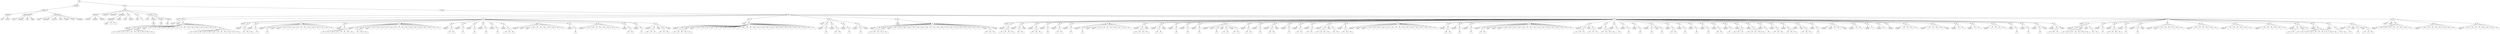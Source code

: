 digraph Tree {
	"t0" [label = "TEI"];
	"t1" [label = "teiHeader"];
	"t2" [label = "fileDesc"];
	"t3" [label = "titleStmt"];
	"t4" [label = "title"];
	"t5" [label = "author"];
	"t6" [label = "publicationStmt"];
	"t7" [label = "editor"];
	"t8" [label = "publisher"];
	"t9" [label = "idno"];
	"t10" [label = "rights"];
	"t11" [label = "SourceDesc"];
	"t12" [label = "genre"];
	"t13" [label = "inspiration"];
	"t14" [label = "structure"];
	"t15" [label = "type"];
	"t16" [label = "periode"];
	"t17" [label = "taille"];
	"t18" [label = "permalien"];
	"t19" [label = "text"];
	"t20" [label = "front"];
	"t21" [label = "docTitle"];
	"t22" [label = "titlePart"];
	"t23" [label = "titlePart"];
	"t24" [label = "titlePart"];
	"t25" [label = "docDate"];
	"t26" [label = "docAuthor"];
	"t27" [label = "docImprint"];
	"t28" [label = "approbation"];
	"t29" [label = "head"];
	"t30" [label = "p"];
	"t31" [label = "p"];
	"t32" [label = "printer"];
	"t33" [label = "div"];
	"t34" [label = "head"];
	"t35" [label = "adresse"];
	"t36" [label = "div"];
	"t37" [label = "head"];
	"t38" [label = "p"];
	"t39" [label = "castList"];
	"t40" [label = "head"];
	"t41" [label = "castItem"];
	"t42" [label = "role"];
	"t43" [label = "castItem"];
	"t44" [label = "role"];
	"t45" [label = "castItem"];
	"t46" [label = "role"];
	"t47" [label = "set"];
	"t48" [label = "body"];
	"t49" [label = "div1"];
	"t50" [label = "head"];
	"t51" [label = "div2"];
	"t52" [label = "head"];
	"t53" [label = "stage"];
	"t54" [label = "sp"];
	"t55" [label = "speaker"];
	"t56" [label = "p"];
	"t57" [label = "s"];
	"t58" [label = "s"];
	"t59" [label = "s"];
	"t60" [label = "s"];
	"t61" [label = "s"];
	"t62" [label = "s"];
	"t63" [label = "s"];
	"t64" [label = "s"];
	"t65" [label = "s"];
	"t66" [label = "s"];
	"t67" [label = "stage"];
	"t68" [label = "stage"];
	"t69" [label = "l"];
	"t70" [label = "l"];
	"t71" [label = "l"];
	"t72" [label = "l"];
	"t73" [label = "l"];
	"t74" [label = "l"];
	"t75" [label = "l"];
	"t76" [label = "l"];
	"t77" [label = "l"];
	"t78" [label = "l"];
	"t79" [label = "l"];
	"t80" [label = "l"];
	"t81" [label = "l"];
	"t82" [label = "l"];
	"t83" [label = "l"];
	"t84" [label = "l"];
	"t85" [label = "p"];
	"t86" [label = "s"];
	"t87" [label = "s"];
	"t88" [label = "s"];
	"t89" [label = "s"];
	"t90" [label = "s"];
	"t91" [label = "s"];
	"t92" [label = "s"];
	"t93" [label = "s"];
	"t94" [label = "s"];
	"t95" [label = "s"];
	"t96" [label = "s"];
	"t97" [label = "s"];
	"t98" [label = "div2"];
	"t99" [label = "head"];
	"t100" [label = "sp"];
	"t101" [label = "speaker"];
	"t102" [label = "p"];
	"t103" [label = "s"];
	"t104" [label = "s"];
	"t105" [label = "s"];
	"t106" [label = "sp"];
	"t107" [label = "speaker"];
	"t108" [label = "p"];
	"t109" [label = "s"];
	"t110" [label = "sp"];
	"t111" [label = "speaker"];
	"t112" [label = "p"];
	"t113" [label = "s"];
	"t114" [label = "stage"];
	"t115" [label = "stage"];
	"t116" [label = "l"];
	"t117" [label = "l"];
	"t118" [label = "l"];
	"t119" [label = "l"];
	"t120" [label = "l"];
	"t121" [label = "l"];
	"t122" [label = "l"];
	"t123" [label = "l"];
	"t124" [label = "l"];
	"t125" [label = "l"];
	"t126" [label = "l"];
	"t127" [label = "l"];
	"t128" [label = "sp"];
	"t129" [label = "speaker"];
	"t130" [label = "p"];
	"t131" [label = "s"];
	"t132" [label = "s"];
	"t133" [label = "s"];
	"t134" [label = "s"];
	"t135" [label = "s"];
	"t136" [label = "s"];
	"t137" [label = "s"];
	"t138" [label = "s"];
	"t139" [label = "sp"];
	"t140" [label = "speaker"];
	"t141" [label = "p"];
	"t142" [label = "s"];
	"t143" [label = "s"];
	"t144" [label = "s"];
	"t145" [label = "stage"];
	"t146" [label = "stage"];
	"t147" [label = "l"];
	"t148" [label = "l"];
	"t149" [label = "l"];
	"t150" [label = "l"];
	"t151" [label = "l"];
	"t152" [label = "l"];
	"t153" [label = "l"];
	"t154" [label = "l"];
	"t155" [label = "l"];
	"t156" [label = "l"];
	"t157" [label = "l"];
	"t158" [label = "l"];
	"t159" [label = "l"];
	"t160" [label = "l"];
	"t161" [label = "l"];
	"t162" [label = "l"];
	"t163" [label = "sp"];
	"t164" [label = "speaker"];
	"t165" [label = "p"];
	"t166" [label = "s"];
	"t167" [label = "s"];
	"t168" [label = "sp"];
	"t169" [label = "speaker"];
	"t170" [label = "p"];
	"t171" [label = "s"];
	"t172" [label = "sp"];
	"t173" [label = "speaker"];
	"t174" [label = "p"];
	"t175" [label = "s"];
	"t176" [label = "sp"];
	"t177" [label = "speaker"];
	"t178" [label = "p"];
	"t179" [label = "s"];
	"t180" [label = "sp"];
	"t181" [label = "speaker"];
	"t182" [label = "p"];
	"t183" [label = "s"];
	"t184" [label = "sp"];
	"t185" [label = "speaker"];
	"t186" [label = "p"];
	"t187" [label = "s"];
	"t188" [label = "s"];
	"t189" [label = "s"];
	"t190" [label = "sp"];
	"t191" [label = "speaker"];
	"t192" [label = "stage"];
	"t193" [label = "stage"];
	"t194" [label = "l"];
	"t195" [label = "l"];
	"t196" [label = "l"];
	"t197" [label = "l"];
	"t198" [label = "l"];
	"t199" [label = "l"];
	"t200" [label = "l"];
	"t201" [label = "l"];
	"t202" [label = "sp"];
	"t203" [label = "speaker"];
	"t204" [label = "p"];
	"t205" [label = "s"];
	"t206" [label = "sp"];
	"t207" [label = "speaker"];
	"t208" [label = "l"];
	"t209" [label = "l"];
	"t210" [label = "l"];
	"t211" [label = "l"];
	"t212" [label = "l"];
	"t213" [label = "l"];
	"t214" [label = "l"];
	"t215" [label = "l"];
	"t216" [label = "sp"];
	"t217" [label = "speaker"];
	"t218" [label = "p"];
	"t219" [label = "s"];
	"t220" [label = "s"];
	"t221" [label = "sp"];
	"t222" [label = "speaker"];
	"t223" [label = "p"];
	"t224" [label = "s"];
	"t225" [label = "sp"];
	"t226" [label = "speaker"];
	"t227" [label = "p"];
	"t228" [label = "s"];
	"t229" [label = "s"];
	"t230" [label = "s"];
	"t231" [label = "stage"];
	"t232" [label = "p"];
	"t233" [label = "s"];
	"t234" [label = "s"];
	"t235" [label = "s"];
	"t236" [label = "stage"];
	"t237" [label = "div2"];
	"t238" [label = "head"];
	"t239" [label = "sp"];
	"t240" [label = "speaker"];
	"t241" [label = "p"];
	"t242" [label = "s"];
	"t243" [label = "s"];
	"t244" [label = "s"];
	"t245" [label = "s"];
	"t246" [label = "s"];
	"t247" [label = "stage"];
	"t248" [label = "stage"];
	"t249" [label = "l"];
	"t250" [label = "l"];
	"t251" [label = "l"];
	"t252" [label = "l"];
	"t253" [label = "l"];
	"t254" [label = "l"];
	"t255" [label = "l"];
	"t256" [label = "l"];
	"t257" [label = "l"];
	"t258" [label = "l"];
	"t259" [label = "l"];
	"t260" [label = "l"];
	"t261" [label = "l"];
	"t262" [label = "l"];
	"t263" [label = "l"];
	"t264" [label = "l"];
	"t265" [label = "l"];
	"t266" [label = "l"];
	"t267" [label = "l"];
	"t268" [label = "l"];
	"t269" [label = "l"];
	"t270" [label = "l"];
	"t271" [label = "l"];
	"t272" [label = "l"];
	"t273" [label = "l"];
	"t274" [label = "l"];
	"t275" [label = "l"];
	"t276" [label = "div2"];
	"t277" [label = "head"];
	"t278" [label = "sp"];
	"t279" [label = "speaker"];
	"t280" [label = "p"];
	"t281" [label = "s"];
	"t282" [label = "sp"];
	"t283" [label = "speaker"];
	"t284" [label = "p"];
	"t285" [label = "s"];
	"t286" [label = "s"];
	"t287" [label = "sp"];
	"t288" [label = "speaker"];
	"t289" [label = "p"];
	"t290" [label = "s"];
	"t291" [label = "sp"];
	"t292" [label = "speaker"];
	"t293" [label = "p"];
	"t294" [label = "s"];
	"t295" [label = "stage"];
	"t296" [label = "div2"];
	"t297" [label = "head"];
	"t298" [label = "sp"];
	"t299" [label = "speaker"];
	"t300" [label = "p"];
	"t301" [label = "s"];
	"t302" [label = "s"];
	"t303" [label = "s"];
	"t304" [label = "s"];
	"t305" [label = "s"];
	"t306" [label = "stage"];
	"t307" [label = "stage"];
	"t308" [label = "l"];
	"t309" [label = "l"];
	"t310" [label = "l"];
	"t311" [label = "l"];
	"t312" [label = "l"];
	"t313" [label = "l"];
	"t314" [label = "l"];
	"t315" [label = "l"];
	"t316" [label = "l"];
	"t317" [label = "l"];
	"t318" [label = "l"];
	"t319" [label = "l"];
	"t320" [label = "l"];
	"t321" [label = "l"];
	"t322" [label = "l"];
	"t323" [label = "l"];
	"t324" [label = "l"];
	"t325" [label = "l"];
	"t326" [label = "l"];
	"t327" [label = "l"];
	"t328" [label = "stage"];
	"t329" [label = "p"];
	"t330" [label = "s"];
	"t331" [label = "s"];
	"t332" [label = "s"];
	"t333" [label = "stage"];
	"t334" [label = "div2"];
	"t335" [label = "head"];
	"t336" [label = "sp"];
	"t337" [label = "speaker"];
	"t338" [label = "p"];
	"t339" [label = "s"];
	"t340" [label = "s"];
	"t341" [label = "s"];
	"t342" [label = "s"];
	"t343" [label = "sp"];
	"t344" [label = "speaker"];
	"t345" [label = "p"];
	"t346" [label = "s"];
	"t347" [label = "s"];
	"t348" [label = "stage"];
	"t349" [label = "sp"];
	"t350" [label = "speaker"];
	"t351" [label = "p"];
	"t352" [label = "s"];
	"t353" [label = "s"];
	"t354" [label = "s"];
	"t355" [label = "sp"];
	"t356" [label = "speaker"];
	"t357" [label = "p"];
	"t358" [label = "s"];
	"t359" [label = "sp"];
	"t360" [label = "speaker"];
	"t361" [label = "p"];
	"t362" [label = "s"];
	"t363" [label = "s"];
	"t364" [label = "sp"];
	"t365" [label = "speaker"];
	"t366" [label = "p"];
	"t367" [label = "s"];
	"t368" [label = "sp"];
	"t369" [label = "speaker"];
	"t370" [label = "p"];
	"t371" [label = "s"];
	"t372" [label = "stage"];
	"t373" [label = "stage"];
	"t374" [label = "l"];
	"t375" [label = "l"];
	"t376" [label = "l"];
	"t377" [label = "l"];
	"t378" [label = "l"];
	"t379" [label = "l"];
	"t380" [label = "l"];
	"t381" [label = "l"];
	"t382" [label = "sp"];
	"t383" [label = "speaker"];
	"t384" [label = "p"];
	"t385" [label = "s"];
	"t386" [label = "s"];
	"t387" [label = "s"];
	"t388" [label = "s"];
	"t389" [label = "stage"];
	"t390" [label = "sp"];
	"t391" [label = "speaker"];
	"t392" [label = "p"];
	"t393" [label = "s"];
	"t394" [label = "s"];
	"t395" [label = "stage"];
	"t396" [label = "sp"];
	"t397" [label = "speaker"];
	"t398" [label = "p"];
	"t399" [label = "s"];
	"t400" [label = "sp"];
	"t401" [label = "speaker"];
	"t402" [label = "p"];
	"t403" [label = "s"];
	"t404" [label = "sp"];
	"t405" [label = "speaker"];
	"t406" [label = "p"];
	"t407" [label = "s"];
	"t408" [label = "sp"];
	"t409" [label = "speaker"];
	"t410" [label = "stage"];
	"t411" [label = "p"];
	"t412" [label = "s"];
	"t413" [label = "stage"];
	"t414" [label = "p"];
	"t415" [label = "s"];
	"t416" [label = "s"];
	"t417" [label = "stage"];
	"t418" [label = "p"];
	"t419" [label = "s"];
	"t420" [label = "s"];
	"t421" [label = "sp"];
	"t422" [label = "speaker"];
	"t423" [label = "p"];
	"t424" [label = "s"];
	"t425" [label = "s"];
	"t426" [label = "sp"];
	"t427" [label = "speaker"];
	"t428" [label = "p"];
	"t429" [label = "s"];
	"t430" [label = "sp"];
	"t431" [label = "speaker"];
	"t432" [label = "p"];
	"t433" [label = "s"];
	"t434" [label = "s"];
	"t435" [label = "stage"];
	"t436" [label = "sp"];
	"t437" [label = "speaker"];
	"t438" [label = "p"];
	"t439" [label = "s"];
	"t440" [label = "sp"];
	"t441" [label = "speaker"];
	"t442" [label = "p"];
	"t443" [label = "s"];
	"t444" [label = "s"];
	"t445" [label = "sp"];
	"t446" [label = "speaker"];
	"t447" [label = "p"];
	"t448" [label = "s"];
	"t449" [label = "s"];
	"t450" [label = "sp"];
	"t451" [label = "speaker"];
	"t452" [label = "p"];
	"t453" [label = "s"];
	"t454" [label = "s"];
	"t455" [label = "s"];
	"t456" [label = "s"];
	"t457" [label = "stage"];
	"t458" [label = "p"];
	"t459" [label = "s"];
	"t460" [label = "s"];
	"t461" [label = "sp"];
	"t462" [label = "speaker"];
	"t463" [label = "p"];
	"t464" [label = "s"];
	"t465" [label = "s"];
	"t466" [label = "s"];
	"t467" [label = "sp"];
	"t468" [label = "speaker"];
	"t469" [label = "stage"];
	"t470" [label = "stage"];
	"t471" [label = "l"];
	"t472" [label = "l"];
	"t473" [label = "l"];
	"t474" [label = "l"];
	"t475" [label = "l"];
	"t476" [label = "l"];
	"t477" [label = "l"];
	"t478" [label = "l"];
	"t479" [label = "l"];
	"t480" [label = "l"];
	"t481" [label = "l"];
	"t482" [label = "l"];
	"t483" [label = "l"];
	"t484" [label = "l"];
	"t485" [label = "l"];
	"t486" [label = "l"];
	"t487" [label = "sp"];
	"t488" [label = "speaker"];
	"t489" [label = "p"];
	"t490" [label = "s"];
	"t491" [label = "s"];
	"t492" [label = "sp"];
	"t493" [label = "speaker"];
	"t494" [label = "p"];
	"t495" [label = "s"];
	"t496" [label = "sp"];
	"t497" [label = "speaker"];
	"t498" [label = "p"];
	"t499" [label = "s"];
	"t500" [label = "sp"];
	"t501" [label = "speaker"];
	"t502" [label = "p"];
	"t503" [label = "s"];
	"t504" [label = "s"];
	"t505" [label = "stage"];
	"t506" [label = "stage"];
	"t507" [label = "stage"];
	"t508" [label = "l"];
	"t509" [label = "l"];
	"t510" [label = "l"];
	"t511" [label = "l"];
	"t512" [label = "l"];
	"t513" [label = "l"];
	"t514" [label = "l"];
	"t515" [label = "l"];
	"t516" [label = "l"];
	"t517" [label = "l"];
	"t518" [label = "l"];
	"t519" [label = "l"];
	"t520" [label = "l"];
	"t521" [label = "l"];
	"t522" [label = "l"];
	"t523" [label = "l"];
	"t524" [label = "sp"];
	"t525" [label = "speaker"];
	"t526" [label = "p"];
	"t527" [label = "s"];
	"t528" [label = "s"];
	"t529" [label = "s"];
	"t530" [label = "stage"];
	"t531" [label = "p"];
	"t532" [label = "s"];
	"t533" [label = "s"];
	"t534" [label = "s"];
	"t535" [label = "sp"];
	"t536" [label = "speaker"];
	"t537" [label = "p"];
	"t538" [label = "s"];
	"t539" [label = "s"];
	"t540" [label = "s"];
	"t541" [label = "s"];
	"t542" [label = "sp"];
	"t543" [label = "speaker"];
	"t544" [label = "p"];
	"t545" [label = "s"];
	"t546" [label = "sp"];
	"t547" [label = "speaker"];
	"t548" [label = "p"];
	"t549" [label = "s"];
	"t550" [label = "sp"];
	"t551" [label = "speaker"];
	"t552" [label = "p"];
	"t553" [label = "s"];
	"t554" [label = "sp"];
	"t555" [label = "speaker"];
	"t556" [label = "p"];
	"t557" [label = "s"];
	"t558" [label = "stage"];
	"t559" [label = "p"];
	"t560" [label = "s"];
	"t561" [label = "sp"];
	"t562" [label = "speaker"];
	"t563" [label = "p"];
	"t564" [label = "s"];
	"t565" [label = "s"];
	"t566" [label = "sp"];
	"t567" [label = "speaker"];
	"t568" [label = "p"];
	"t569" [label = "s"];
	"t570" [label = "sp"];
	"t571" [label = "speaker"];
	"t572" [label = "p"];
	"t573" [label = "s"];
	"t574" [label = "sp"];
	"t575" [label = "speaker"];
	"t576" [label = "p"];
	"t577" [label = "s"];
	"t578" [label = "sp"];
	"t579" [label = "speaker"];
	"t580" [label = "p"];
	"t581" [label = "s"];
	"t582" [label = "s"];
	"t583" [label = "sp"];
	"t584" [label = "speaker"];
	"t585" [label = "p"];
	"t586" [label = "s"];
	"t587" [label = "sp"];
	"t588" [label = "speaker"];
	"t589" [label = "p"];
	"t590" [label = "s"];
	"t591" [label = "s"];
	"t592" [label = "s"];
	"t593" [label = "sp"];
	"t594" [label = "speaker"];
	"t595" [label = "p"];
	"t596" [label = "s"];
	"t597" [label = "s"];
	"t598" [label = "s"];
	"t599" [label = "s"];
	"t600" [label = "s"];
	"t601" [label = "sp"];
	"t602" [label = "speaker"];
	"t603" [label = "p"];
	"t604" [label = "s"];
	"t605" [label = "sp"];
	"t606" [label = "speaker"];
	"t607" [label = "p"];
	"t608" [label = "s"];
	"t609" [label = "s"];
	"t610" [label = "s"];
	"t611" [label = "sp"];
	"t612" [label = "speaker"];
	"t613" [label = "p"];
	"t614" [label = "s"];
	"t615" [label = "s"];
	"t616" [label = "s"];
	"t617" [label = "sp"];
	"t618" [label = "speaker"];
	"t619" [label = "stage"];
	"t620" [label = "p"];
	"t621" [label = "s"];
	"t622" [label = "s"];
	"t623" [label = "s"];
	"t624" [label = "sp"];
	"t625" [label = "speaker"];
	"t626" [label = "p"];
	"t627" [label = "s"];
	"t628" [label = "sp"];
	"t629" [label = "speaker"];
	"t630" [label = "stage"];
	"t631" [label = "l"];
	"t632" [label = "l"];
	"t633" [label = "stage"];
	"t634" [label = "sp"];
	"t635" [label = "speaker"];
	"t636" [label = "l"];
	"t637" [label = "l"];
	"t638" [label = "sp"];
	"t639" [label = "speaker"];
	"t640" [label = "l"];
	"t641" [label = "sp"];
	"t642" [label = "speaker"];
	"t643" [label = "l"];
	"t644" [label = "sp"];
	"t645" [label = "speaker"];
	"t646" [label = "sp"];
	"t647" [label = "speaker"];
	"t648" [label = "l"];
	"t649" [label = "l"];
	"t650" [label = "l"];
	"t651" [label = "l"];
	"t652" [label = "sp"];
	"t653" [label = "speaker"];
	"t654" [label = "l"];
	"t655" [label = "l"];
	"t656" [label = "l"];
	"t657" [label = "l"];
	"t658" [label = "stage"];
	"t659" [label = "sp"];
	"t660" [label = "speaker"];
	"t661" [label = "l"];
	"t662" [label = "l"];
	"t663" [label = "sp"];
	"t664" [label = "speaker"];
	"t665" [label = "l"];
	"t666" [label = "l"];
	"t667" [label = "sp"];
	"t668" [label = "speaker"];
	"t669" [label = "l"];
	"t670" [label = "l"];
	"t671" [label = "l"];
	"t672" [label = "l"];
	"t673" [label = "sp"];
	"t674" [label = "speaker"];
	"t675" [label = "p"];
	"t676" [label = "s"];
	"t677" [label = "sp"];
	"t678" [label = "speaker"];
	"t679" [label = "p"];
	"t680" [label = "s"];
	"t681" [label = "sp"];
	"t682" [label = "speaker"];
	"t683" [label = "p"];
	"t684" [label = "s"];
	"t685" [label = "stage"];
	"t686" [label = "sp"];
	"t687" [label = "speaker"];
	"t688" [label = "p"];
	"t689" [label = "s"];
	"t690" [label = "s"];
	"t691" [label = "s"];
	"t692" [label = "stage"];
	"t693" [label = "div2"];
	"t694" [label = "head"];
	"t695" [label = "sp"];
	"t696" [label = "speaker"];
	"t697" [label = "p"];
	"t698" [label = "s"];
	"t699" [label = "s"];
	"t700" [label = "s"];
	"t701" [label = "s"];
	"t702" [label = "s"];
	"t703" [label = "s"];
	"t704" [label = "s"];
	"t705" [label = "stage"];
	"t706" [label = "stage"];
	"t707" [label = "p"];
	"t708" [label = "s"];
	"t709" [label = "s"];
	"t710" [label = "sp"];
	"t711" [label = "speaker"];
	"t712" [label = "p"];
	"t713" [label = "s"];
	"t714" [label = "sp"];
	"t715" [label = "speaker"];
	"t716" [label = "p"];
	"t717" [label = "s"];
	"t718" [label = "s"];
	"t719" [label = "s"];
	"t720" [label = "s"];
	"t721" [label = "sp"];
	"t722" [label = "speaker"];
	"t723" [label = "p"];
	"t724" [label = "s"];
	"t725" [label = "sp"];
	"t726" [label = "speaker"];
	"t727" [label = "p"];
	"t728" [label = "s"];
	"t729" [label = "stage"];
	"t730" [label = "sp"];
	"t731" [label = "speaker"];
	"t732" [label = "stage"];
	"t733" [label = "l"];
	"t734" [label = "l"];
	"t735" [label = "l"];
	"t736" [label = "l"];
	"t737" [label = "l"];
	"t738" [label = "l"];
	"t739" [label = "sp"];
	"t740" [label = "speaker"];
	"t741" [label = "l"];
	"t742" [label = "l"];
	"t743" [label = "l"];
	"t744" [label = "l"];
	"t745" [label = "l"];
	"t746" [label = "l"];
	"t747" [label = "sp"];
	"t748" [label = "speaker"];
	"t749" [label = "l"];
	"t750" [label = "l"];
	"t751" [label = "l"];
	"t752" [label = "l"];
	"t753" [label = "l"];
	"t754" [label = "l"];
	"t755" [label = "sp"];
	"t756" [label = "speaker"];
	"t757" [label = "l"];
	"t758" [label = "l"];
	"t759" [label = "l"];
	"t760" [label = "l"];
	"t761" [label = "l"];
	"t762" [label = "l"];
	"t763" [label = "sp"];
	"t764" [label = "speaker"];
	"t765" [label = "p"];
	"t766" [label = "s"];
	"t767" [label = "s"];
	"t768" [label = "stage"];
	"t769" [label = "p"];
	"t770" [label = "s"];
	"t771" [label = "sp"];
	"t772" [label = "speaker"];
	"t773" [label = "p"];
	"t774" [label = "s"];
	"t775" [label = "s"];
	"t776" [label = "s"];
	"t777" [label = "s"];
	"t778" [label = "s"];
	"t779" [label = "s"];
	"t780" [label = "s"];
	"t781" [label = "s"];
	"t782" [label = "s"];
	"t783" [label = "sp"];
	"t784" [label = "speaker"];
	"t785" [label = "p"];
	"t786" [label = "s"];
	"t787" [label = "s"];
	"t788" [label = "sp"];
	"t789" [label = "speaker"];
	"t790" [label = "p"];
	"t791" [label = "s"];
	"t792" [label = "stage"];
	"t793" [label = "p"];
	"t794" [label = "s"];
	"t795" [label = "stage"];
	"t796" [label = "p"];
	"t797" [label = "s"];
	"t798" [label = "s"];
	"t799" [label = "s"];
	"t800" [label = "div2"];
	"t801" [label = "head"];
	"t802" [label = "stage"];
	"t803" [label = "sp"];
	"t804" [label = "speaker"];
	"t805" [label = "l"];
	"t806" [label = "l"];
	"t807" [label = "l"];
	"t808" [label = "l"];
	"t809" [label = "l"];
	"t810" [label = "l"];
	"t811" [label = "l"];
	"t812" [label = "l"];
	"t813" [label = "sp"];
	"t814" [label = "speaker"];
	"t815" [label = "l"];
	"t816" [label = "l"];
	"t817" [label = "l"];
	"t818" [label = "l"];
	"t819" [label = "l"];
	"t820" [label = "l"];
	"t821" [label = "l"];
	"t822" [label = "l"];
	"t823" [label = "sp"];
	"t824" [label = "speaker"];
	"t825" [label = "l"];
	"t826" [label = "l"];
	"t827" [label = "l"];
	"t828" [label = "l"];
	"t829" [label = "l"];
	"t830" [label = "l"];
	"t831" [label = "l"];
	"t832" [label = "l"];
	"t0" -> "t1";
	"t1" -> "t2";
	"t2" -> "t3";
	"t3" -> "t4";
	"t3" -> "t5";
	"t2" -> "t6";
	"t6" -> "t7";
	"t6" -> "t8";
	"t6" -> "t9";
	"t6" -> "t10";
	"t2" -> "t11";
	"t11" -> "t12";
	"t11" -> "t13";
	"t11" -> "t14";
	"t11" -> "t15";
	"t11" -> "t16";
	"t11" -> "t17";
	"t11" -> "t18";
	"t0" -> "t19";
	"t19" -> "t20";
	"t20" -> "t21";
	"t21" -> "t22";
	"t21" -> "t23";
	"t21" -> "t24";
	"t20" -> "t25";
	"t20" -> "t26";
	"t20" -> "t27";
	"t27" -> "t28";
	"t28" -> "t29";
	"t28" -> "t30";
	"t28" -> "t31";
	"t27" -> "t32";
	"t20" -> "t33";
	"t33" -> "t34";
	"t33" -> "t35";
	"t20" -> "t36";
	"t36" -> "t37";
	"t36" -> "t38";
	"t20" -> "t39";
	"t39" -> "t40";
	"t39" -> "t41";
	"t41" -> "t42";
	"t39" -> "t43";
	"t43" -> "t44";
	"t39" -> "t45";
	"t45" -> "t46";
	"t20" -> "t47";
	"t19" -> "t48";
	"t48" -> "t49";
	"t49" -> "t50";
	"t49" -> "t51";
	"t51" -> "t52";
	"t51" -> "t53";
	"t51" -> "t54";
	"t54" -> "t55";
	"t54" -> "t56";
	"t56" -> "t57";
	"t56" -> "t58";
	"t56" -> "t59";
	"t56" -> "t60";
	"t56" -> "t61";
	"t56" -> "t62";
	"t56" -> "t63";
	"t56" -> "t64";
	"t56" -> "t65";
	"t56" -> "t66";
	"t54" -> "t67";
	"t54" -> "t68";
	"t54" -> "t69";
	"t54" -> "t70";
	"t54" -> "t71";
	"t54" -> "t72";
	"t54" -> "t73";
	"t54" -> "t74";
	"t54" -> "t75";
	"t54" -> "t76";
	"t54" -> "t77";
	"t54" -> "t78";
	"t54" -> "t79";
	"t54" -> "t80";
	"t54" -> "t81";
	"t54" -> "t82";
	"t54" -> "t83";
	"t54" -> "t84";
	"t54" -> "t85";
	"t85" -> "t86";
	"t85" -> "t87";
	"t85" -> "t88";
	"t85" -> "t89";
	"t85" -> "t90";
	"t85" -> "t91";
	"t85" -> "t92";
	"t85" -> "t93";
	"t85" -> "t94";
	"t85" -> "t95";
	"t85" -> "t96";
	"t85" -> "t97";
	"t49" -> "t98";
	"t98" -> "t99";
	"t98" -> "t100";
	"t100" -> "t101";
	"t100" -> "t102";
	"t102" -> "t103";
	"t102" -> "t104";
	"t102" -> "t105";
	"t98" -> "t106";
	"t106" -> "t107";
	"t106" -> "t108";
	"t108" -> "t109";
	"t98" -> "t110";
	"t110" -> "t111";
	"t110" -> "t112";
	"t112" -> "t113";
	"t110" -> "t114";
	"t110" -> "t115";
	"t110" -> "t116";
	"t110" -> "t117";
	"t110" -> "t118";
	"t110" -> "t119";
	"t110" -> "t120";
	"t110" -> "t121";
	"t110" -> "t122";
	"t110" -> "t123";
	"t110" -> "t124";
	"t110" -> "t125";
	"t110" -> "t126";
	"t110" -> "t127";
	"t98" -> "t128";
	"t128" -> "t129";
	"t128" -> "t130";
	"t130" -> "t131";
	"t130" -> "t132";
	"t130" -> "t133";
	"t130" -> "t134";
	"t130" -> "t135";
	"t130" -> "t136";
	"t130" -> "t137";
	"t130" -> "t138";
	"t98" -> "t139";
	"t139" -> "t140";
	"t139" -> "t141";
	"t141" -> "t142";
	"t141" -> "t143";
	"t141" -> "t144";
	"t139" -> "t145";
	"t139" -> "t146";
	"t139" -> "t147";
	"t139" -> "t148";
	"t139" -> "t149";
	"t139" -> "t150";
	"t139" -> "t151";
	"t139" -> "t152";
	"t139" -> "t153";
	"t139" -> "t154";
	"t139" -> "t155";
	"t139" -> "t156";
	"t139" -> "t157";
	"t139" -> "t158";
	"t139" -> "t159";
	"t139" -> "t160";
	"t139" -> "t161";
	"t139" -> "t162";
	"t98" -> "t163";
	"t163" -> "t164";
	"t163" -> "t165";
	"t165" -> "t166";
	"t165" -> "t167";
	"t98" -> "t168";
	"t168" -> "t169";
	"t168" -> "t170";
	"t170" -> "t171";
	"t98" -> "t172";
	"t172" -> "t173";
	"t172" -> "t174";
	"t174" -> "t175";
	"t98" -> "t176";
	"t176" -> "t177";
	"t176" -> "t178";
	"t178" -> "t179";
	"t98" -> "t180";
	"t180" -> "t181";
	"t180" -> "t182";
	"t182" -> "t183";
	"t98" -> "t184";
	"t184" -> "t185";
	"t184" -> "t186";
	"t186" -> "t187";
	"t186" -> "t188";
	"t186" -> "t189";
	"t98" -> "t190";
	"t190" -> "t191";
	"t190" -> "t192";
	"t190" -> "t193";
	"t190" -> "t194";
	"t190" -> "t195";
	"t190" -> "t196";
	"t190" -> "t197";
	"t190" -> "t198";
	"t190" -> "t199";
	"t190" -> "t200";
	"t190" -> "t201";
	"t98" -> "t202";
	"t202" -> "t203";
	"t202" -> "t204";
	"t204" -> "t205";
	"t98" -> "t206";
	"t206" -> "t207";
	"t206" -> "t208";
	"t206" -> "t209";
	"t206" -> "t210";
	"t206" -> "t211";
	"t206" -> "t212";
	"t206" -> "t213";
	"t206" -> "t214";
	"t206" -> "t215";
	"t98" -> "t216";
	"t216" -> "t217";
	"t216" -> "t218";
	"t218" -> "t219";
	"t218" -> "t220";
	"t98" -> "t221";
	"t221" -> "t222";
	"t221" -> "t223";
	"t223" -> "t224";
	"t98" -> "t225";
	"t225" -> "t226";
	"t225" -> "t227";
	"t227" -> "t228";
	"t227" -> "t229";
	"t227" -> "t230";
	"t225" -> "t231";
	"t225" -> "t232";
	"t232" -> "t233";
	"t232" -> "t234";
	"t232" -> "t235";
	"t225" -> "t236";
	"t49" -> "t237";
	"t237" -> "t238";
	"t237" -> "t239";
	"t239" -> "t240";
	"t239" -> "t241";
	"t241" -> "t242";
	"t241" -> "t243";
	"t241" -> "t244";
	"t241" -> "t245";
	"t241" -> "t246";
	"t239" -> "t247";
	"t239" -> "t248";
	"t239" -> "t249";
	"t239" -> "t250";
	"t239" -> "t251";
	"t239" -> "t252";
	"t239" -> "t253";
	"t239" -> "t254";
	"t239" -> "t255";
	"t239" -> "t256";
	"t239" -> "t257";
	"t239" -> "t258";
	"t239" -> "t259";
	"t239" -> "t260";
	"t239" -> "t261";
	"t239" -> "t262";
	"t239" -> "t263";
	"t239" -> "t264";
	"t239" -> "t265";
	"t239" -> "t266";
	"t239" -> "t267";
	"t239" -> "t268";
	"t239" -> "t269";
	"t239" -> "t270";
	"t239" -> "t271";
	"t239" -> "t272";
	"t239" -> "t273";
	"t239" -> "t274";
	"t239" -> "t275";
	"t49" -> "t276";
	"t276" -> "t277";
	"t276" -> "t278";
	"t278" -> "t279";
	"t278" -> "t280";
	"t280" -> "t281";
	"t276" -> "t282";
	"t282" -> "t283";
	"t282" -> "t284";
	"t284" -> "t285";
	"t284" -> "t286";
	"t276" -> "t287";
	"t287" -> "t288";
	"t287" -> "t289";
	"t289" -> "t290";
	"t276" -> "t291";
	"t291" -> "t292";
	"t291" -> "t293";
	"t293" -> "t294";
	"t291" -> "t295";
	"t49" -> "t296";
	"t296" -> "t297";
	"t296" -> "t298";
	"t298" -> "t299";
	"t298" -> "t300";
	"t300" -> "t301";
	"t300" -> "t302";
	"t300" -> "t303";
	"t300" -> "t304";
	"t300" -> "t305";
	"t298" -> "t306";
	"t298" -> "t307";
	"t298" -> "t308";
	"t298" -> "t309";
	"t298" -> "t310";
	"t298" -> "t311";
	"t298" -> "t312";
	"t298" -> "t313";
	"t298" -> "t314";
	"t298" -> "t315";
	"t298" -> "t316";
	"t298" -> "t317";
	"t298" -> "t318";
	"t298" -> "t319";
	"t298" -> "t320";
	"t298" -> "t321";
	"t298" -> "t322";
	"t298" -> "t323";
	"t298" -> "t324";
	"t298" -> "t325";
	"t298" -> "t326";
	"t298" -> "t327";
	"t298" -> "t328";
	"t298" -> "t329";
	"t329" -> "t330";
	"t329" -> "t331";
	"t329" -> "t332";
	"t298" -> "t333";
	"t49" -> "t334";
	"t334" -> "t335";
	"t334" -> "t336";
	"t336" -> "t337";
	"t336" -> "t338";
	"t338" -> "t339";
	"t338" -> "t340";
	"t338" -> "t341";
	"t338" -> "t342";
	"t334" -> "t343";
	"t343" -> "t344";
	"t343" -> "t345";
	"t345" -> "t346";
	"t345" -> "t347";
	"t343" -> "t348";
	"t334" -> "t349";
	"t349" -> "t350";
	"t349" -> "t351";
	"t351" -> "t352";
	"t351" -> "t353";
	"t351" -> "t354";
	"t334" -> "t355";
	"t355" -> "t356";
	"t355" -> "t357";
	"t357" -> "t358";
	"t334" -> "t359";
	"t359" -> "t360";
	"t359" -> "t361";
	"t361" -> "t362";
	"t361" -> "t363";
	"t334" -> "t364";
	"t364" -> "t365";
	"t364" -> "t366";
	"t366" -> "t367";
	"t334" -> "t368";
	"t368" -> "t369";
	"t368" -> "t370";
	"t370" -> "t371";
	"t368" -> "t372";
	"t368" -> "t373";
	"t368" -> "t374";
	"t368" -> "t375";
	"t368" -> "t376";
	"t368" -> "t377";
	"t368" -> "t378";
	"t368" -> "t379";
	"t368" -> "t380";
	"t368" -> "t381";
	"t334" -> "t382";
	"t382" -> "t383";
	"t382" -> "t384";
	"t384" -> "t385";
	"t384" -> "t386";
	"t384" -> "t387";
	"t384" -> "t388";
	"t382" -> "t389";
	"t334" -> "t390";
	"t390" -> "t391";
	"t390" -> "t392";
	"t392" -> "t393";
	"t392" -> "t394";
	"t390" -> "t395";
	"t334" -> "t396";
	"t396" -> "t397";
	"t396" -> "t398";
	"t398" -> "t399";
	"t334" -> "t400";
	"t400" -> "t401";
	"t400" -> "t402";
	"t402" -> "t403";
	"t334" -> "t404";
	"t404" -> "t405";
	"t404" -> "t406";
	"t406" -> "t407";
	"t334" -> "t408";
	"t408" -> "t409";
	"t408" -> "t410";
	"t408" -> "t411";
	"t411" -> "t412";
	"t408" -> "t413";
	"t408" -> "t414";
	"t414" -> "t415";
	"t414" -> "t416";
	"t408" -> "t417";
	"t408" -> "t418";
	"t418" -> "t419";
	"t418" -> "t420";
	"t334" -> "t421";
	"t421" -> "t422";
	"t421" -> "t423";
	"t423" -> "t424";
	"t423" -> "t425";
	"t334" -> "t426";
	"t426" -> "t427";
	"t426" -> "t428";
	"t428" -> "t429";
	"t334" -> "t430";
	"t430" -> "t431";
	"t430" -> "t432";
	"t432" -> "t433";
	"t432" -> "t434";
	"t430" -> "t435";
	"t334" -> "t436";
	"t436" -> "t437";
	"t436" -> "t438";
	"t438" -> "t439";
	"t334" -> "t440";
	"t440" -> "t441";
	"t440" -> "t442";
	"t442" -> "t443";
	"t442" -> "t444";
	"t334" -> "t445";
	"t445" -> "t446";
	"t445" -> "t447";
	"t447" -> "t448";
	"t447" -> "t449";
	"t334" -> "t450";
	"t450" -> "t451";
	"t450" -> "t452";
	"t452" -> "t453";
	"t452" -> "t454";
	"t452" -> "t455";
	"t452" -> "t456";
	"t450" -> "t457";
	"t450" -> "t458";
	"t458" -> "t459";
	"t458" -> "t460";
	"t334" -> "t461";
	"t461" -> "t462";
	"t461" -> "t463";
	"t463" -> "t464";
	"t463" -> "t465";
	"t463" -> "t466";
	"t334" -> "t467";
	"t467" -> "t468";
	"t467" -> "t469";
	"t467" -> "t470";
	"t467" -> "t471";
	"t467" -> "t472";
	"t467" -> "t473";
	"t467" -> "t474";
	"t467" -> "t475";
	"t467" -> "t476";
	"t467" -> "t477";
	"t467" -> "t478";
	"t467" -> "t479";
	"t467" -> "t480";
	"t467" -> "t481";
	"t467" -> "t482";
	"t467" -> "t483";
	"t467" -> "t484";
	"t467" -> "t485";
	"t467" -> "t486";
	"t334" -> "t487";
	"t487" -> "t488";
	"t487" -> "t489";
	"t489" -> "t490";
	"t489" -> "t491";
	"t334" -> "t492";
	"t492" -> "t493";
	"t492" -> "t494";
	"t494" -> "t495";
	"t334" -> "t496";
	"t496" -> "t497";
	"t496" -> "t498";
	"t498" -> "t499";
	"t334" -> "t500";
	"t500" -> "t501";
	"t500" -> "t502";
	"t502" -> "t503";
	"t502" -> "t504";
	"t500" -> "t505";
	"t500" -> "t506";
	"t500" -> "t507";
	"t500" -> "t508";
	"t500" -> "t509";
	"t500" -> "t510";
	"t500" -> "t511";
	"t500" -> "t512";
	"t500" -> "t513";
	"t500" -> "t514";
	"t500" -> "t515";
	"t500" -> "t516";
	"t500" -> "t517";
	"t500" -> "t518";
	"t500" -> "t519";
	"t500" -> "t520";
	"t500" -> "t521";
	"t500" -> "t522";
	"t500" -> "t523";
	"t334" -> "t524";
	"t524" -> "t525";
	"t524" -> "t526";
	"t526" -> "t527";
	"t526" -> "t528";
	"t526" -> "t529";
	"t524" -> "t530";
	"t524" -> "t531";
	"t531" -> "t532";
	"t531" -> "t533";
	"t531" -> "t534";
	"t334" -> "t535";
	"t535" -> "t536";
	"t535" -> "t537";
	"t537" -> "t538";
	"t537" -> "t539";
	"t537" -> "t540";
	"t537" -> "t541";
	"t334" -> "t542";
	"t542" -> "t543";
	"t542" -> "t544";
	"t544" -> "t545";
	"t334" -> "t546";
	"t546" -> "t547";
	"t546" -> "t548";
	"t548" -> "t549";
	"t334" -> "t550";
	"t550" -> "t551";
	"t550" -> "t552";
	"t552" -> "t553";
	"t334" -> "t554";
	"t554" -> "t555";
	"t554" -> "t556";
	"t556" -> "t557";
	"t554" -> "t558";
	"t554" -> "t559";
	"t559" -> "t560";
	"t334" -> "t561";
	"t561" -> "t562";
	"t561" -> "t563";
	"t563" -> "t564";
	"t563" -> "t565";
	"t334" -> "t566";
	"t566" -> "t567";
	"t566" -> "t568";
	"t568" -> "t569";
	"t334" -> "t570";
	"t570" -> "t571";
	"t570" -> "t572";
	"t572" -> "t573";
	"t334" -> "t574";
	"t574" -> "t575";
	"t574" -> "t576";
	"t576" -> "t577";
	"t334" -> "t578";
	"t578" -> "t579";
	"t578" -> "t580";
	"t580" -> "t581";
	"t580" -> "t582";
	"t334" -> "t583";
	"t583" -> "t584";
	"t583" -> "t585";
	"t585" -> "t586";
	"t334" -> "t587";
	"t587" -> "t588";
	"t587" -> "t589";
	"t589" -> "t590";
	"t589" -> "t591";
	"t589" -> "t592";
	"t334" -> "t593";
	"t593" -> "t594";
	"t593" -> "t595";
	"t595" -> "t596";
	"t595" -> "t597";
	"t595" -> "t598";
	"t595" -> "t599";
	"t595" -> "t600";
	"t334" -> "t601";
	"t601" -> "t602";
	"t601" -> "t603";
	"t603" -> "t604";
	"t334" -> "t605";
	"t605" -> "t606";
	"t605" -> "t607";
	"t607" -> "t608";
	"t607" -> "t609";
	"t607" -> "t610";
	"t334" -> "t611";
	"t611" -> "t612";
	"t611" -> "t613";
	"t613" -> "t614";
	"t613" -> "t615";
	"t613" -> "t616";
	"t334" -> "t617";
	"t617" -> "t618";
	"t617" -> "t619";
	"t617" -> "t620";
	"t620" -> "t621";
	"t620" -> "t622";
	"t620" -> "t623";
	"t334" -> "t624";
	"t624" -> "t625";
	"t624" -> "t626";
	"t626" -> "t627";
	"t334" -> "t628";
	"t628" -> "t629";
	"t628" -> "t630";
	"t628" -> "t631";
	"t628" -> "t632";
	"t628" -> "t633";
	"t334" -> "t634";
	"t634" -> "t635";
	"t634" -> "t636";
	"t634" -> "t637";
	"t334" -> "t638";
	"t638" -> "t639";
	"t638" -> "t640";
	"t334" -> "t641";
	"t641" -> "t642";
	"t641" -> "t643";
	"t334" -> "t644";
	"t644" -> "t645";
	"t334" -> "t646";
	"t646" -> "t647";
	"t646" -> "t648";
	"t646" -> "t649";
	"t646" -> "t650";
	"t646" -> "t651";
	"t334" -> "t652";
	"t652" -> "t653";
	"t652" -> "t654";
	"t652" -> "t655";
	"t652" -> "t656";
	"t652" -> "t657";
	"t652" -> "t658";
	"t334" -> "t659";
	"t659" -> "t660";
	"t659" -> "t661";
	"t659" -> "t662";
	"t334" -> "t663";
	"t663" -> "t664";
	"t663" -> "t665";
	"t663" -> "t666";
	"t334" -> "t667";
	"t667" -> "t668";
	"t667" -> "t669";
	"t667" -> "t670";
	"t667" -> "t671";
	"t667" -> "t672";
	"t334" -> "t673";
	"t673" -> "t674";
	"t673" -> "t675";
	"t675" -> "t676";
	"t334" -> "t677";
	"t677" -> "t678";
	"t677" -> "t679";
	"t679" -> "t680";
	"t334" -> "t681";
	"t681" -> "t682";
	"t681" -> "t683";
	"t683" -> "t684";
	"t681" -> "t685";
	"t334" -> "t686";
	"t686" -> "t687";
	"t686" -> "t688";
	"t688" -> "t689";
	"t688" -> "t690";
	"t688" -> "t691";
	"t686" -> "t692";
	"t49" -> "t693";
	"t693" -> "t694";
	"t693" -> "t695";
	"t695" -> "t696";
	"t695" -> "t697";
	"t697" -> "t698";
	"t697" -> "t699";
	"t697" -> "t700";
	"t697" -> "t701";
	"t697" -> "t702";
	"t697" -> "t703";
	"t697" -> "t704";
	"t695" -> "t705";
	"t695" -> "t706";
	"t695" -> "t707";
	"t707" -> "t708";
	"t707" -> "t709";
	"t693" -> "t710";
	"t710" -> "t711";
	"t710" -> "t712";
	"t712" -> "t713";
	"t693" -> "t714";
	"t714" -> "t715";
	"t714" -> "t716";
	"t716" -> "t717";
	"t716" -> "t718";
	"t716" -> "t719";
	"t716" -> "t720";
	"t693" -> "t721";
	"t721" -> "t722";
	"t721" -> "t723";
	"t723" -> "t724";
	"t693" -> "t725";
	"t725" -> "t726";
	"t725" -> "t727";
	"t727" -> "t728";
	"t725" -> "t729";
	"t693" -> "t730";
	"t730" -> "t731";
	"t730" -> "t732";
	"t730" -> "t733";
	"t730" -> "t734";
	"t730" -> "t735";
	"t730" -> "t736";
	"t730" -> "t737";
	"t730" -> "t738";
	"t693" -> "t739";
	"t739" -> "t740";
	"t739" -> "t741";
	"t739" -> "t742";
	"t739" -> "t743";
	"t739" -> "t744";
	"t739" -> "t745";
	"t739" -> "t746";
	"t693" -> "t747";
	"t747" -> "t748";
	"t747" -> "t749";
	"t747" -> "t750";
	"t747" -> "t751";
	"t747" -> "t752";
	"t747" -> "t753";
	"t747" -> "t754";
	"t693" -> "t755";
	"t755" -> "t756";
	"t755" -> "t757";
	"t755" -> "t758";
	"t755" -> "t759";
	"t755" -> "t760";
	"t755" -> "t761";
	"t755" -> "t762";
	"t693" -> "t763";
	"t763" -> "t764";
	"t763" -> "t765";
	"t765" -> "t766";
	"t765" -> "t767";
	"t763" -> "t768";
	"t763" -> "t769";
	"t769" -> "t770";
	"t693" -> "t771";
	"t771" -> "t772";
	"t771" -> "t773";
	"t773" -> "t774";
	"t773" -> "t775";
	"t773" -> "t776";
	"t773" -> "t777";
	"t773" -> "t778";
	"t773" -> "t779";
	"t773" -> "t780";
	"t773" -> "t781";
	"t773" -> "t782";
	"t693" -> "t783";
	"t783" -> "t784";
	"t783" -> "t785";
	"t785" -> "t786";
	"t785" -> "t787";
	"t693" -> "t788";
	"t788" -> "t789";
	"t788" -> "t790";
	"t790" -> "t791";
	"t788" -> "t792";
	"t788" -> "t793";
	"t793" -> "t794";
	"t788" -> "t795";
	"t788" -> "t796";
	"t796" -> "t797";
	"t796" -> "t798";
	"t796" -> "t799";
	"t49" -> "t800";
	"t800" -> "t801";
	"t800" -> "t802";
	"t800" -> "t803";
	"t803" -> "t804";
	"t803" -> "t805";
	"t803" -> "t806";
	"t803" -> "t807";
	"t803" -> "t808";
	"t803" -> "t809";
	"t803" -> "t810";
	"t803" -> "t811";
	"t803" -> "t812";
	"t800" -> "t813";
	"t813" -> "t814";
	"t813" -> "t815";
	"t813" -> "t816";
	"t813" -> "t817";
	"t813" -> "t818";
	"t813" -> "t819";
	"t813" -> "t820";
	"t813" -> "t821";
	"t813" -> "t822";
	"t800" -> "t823";
	"t823" -> "t824";
	"t823" -> "t825";
	"t823" -> "t826";
	"t823" -> "t827";
	"t823" -> "t828";
	"t823" -> "t829";
	"t823" -> "t830";
	"t823" -> "t831";
	"t823" -> "t832";
}
